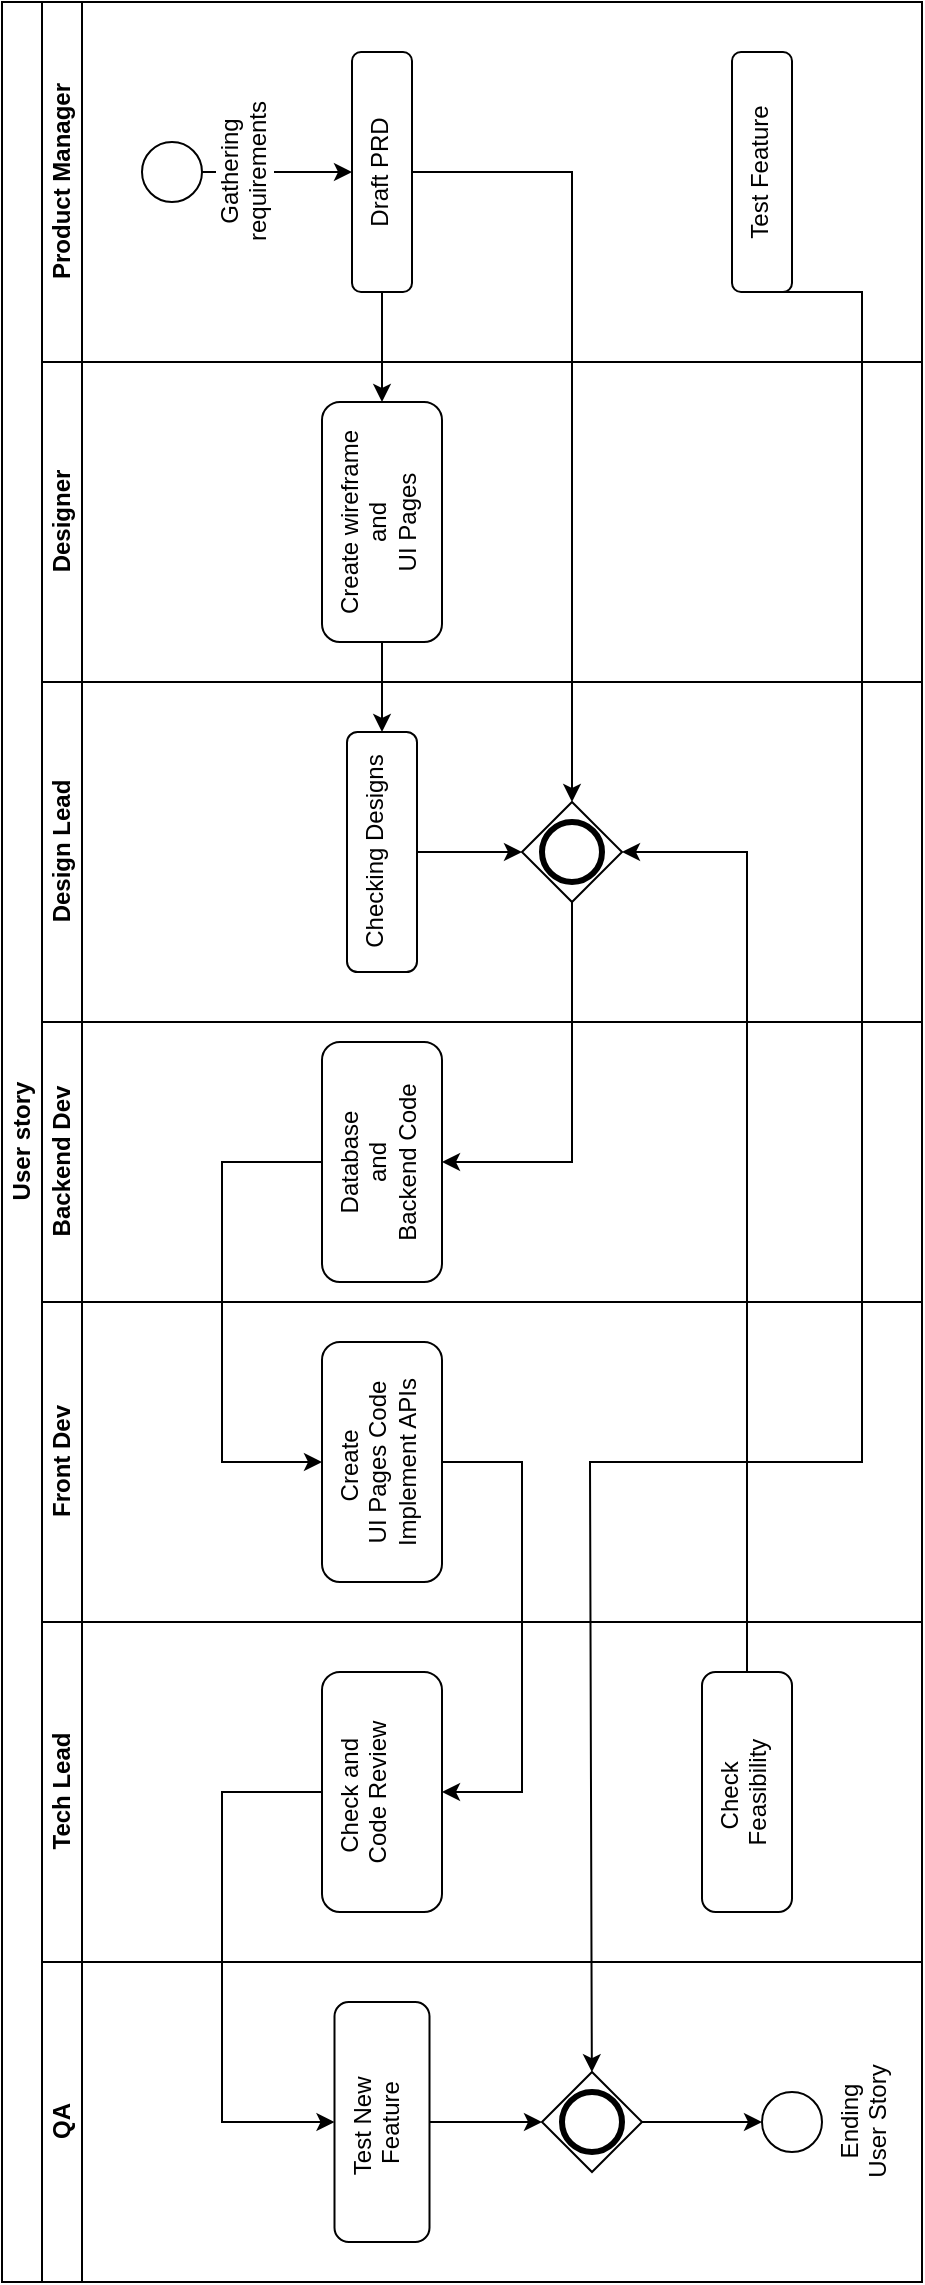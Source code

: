 <mxfile version="26.2.14">
  <diagram id="prtHgNgQTEPvFCAcTncT" name="Page-1">
    <mxGraphModel dx="1737" dy="937" grid="1" gridSize="10" guides="1" tooltips="1" connect="1" arrows="1" fold="1" page="1" pageScale="1" pageWidth="827" pageHeight="1169" background="#ffffff" math="0" shadow="0">
      <root>
        <mxCell id="0" />
        <mxCell id="1" parent="0" />
        <mxCell id="dNxyNK7c78bLwvsdeMH5-19" value="User story" style="swimlane;html=1;childLayout=stackLayout;resizeParent=1;resizeParentMax=0;horizontal=0;startSize=20;horizontalStack=0;" parent="1" vertex="1">
          <mxGeometry x="120" y="40" width="460" height="1140" as="geometry" />
        </mxCell>
        <mxCell id="dNxyNK7c78bLwvsdeMH5-20" value="Product Manager" style="swimlane;html=1;startSize=20;horizontal=0;fontSize=12;" parent="dNxyNK7c78bLwvsdeMH5-19" vertex="1">
          <mxGeometry x="20" width="440" height="180" as="geometry" />
        </mxCell>
        <mxCell id="_NAjd95ejBewOYBBOETD-31" style="edgeStyle=orthogonalEdgeStyle;rounded=0;orthogonalLoop=1;jettySize=auto;html=1;exitX=0.5;exitY=1;exitDx=0;exitDy=0;exitPerimeter=0;" edge="1" parent="dNxyNK7c78bLwvsdeMH5-20" source="s78XeC1ukGy34A1hPwvS-5" target="s78XeC1ukGy34A1hPwvS-6">
          <mxGeometry relative="1" as="geometry" />
        </mxCell>
        <mxCell id="s78XeC1ukGy34A1hPwvS-5" value="Gathering&lt;div&gt;requirements&lt;/div&gt;" style="points=[[0.145,0.145,0],[0.5,0,0],[0.855,0.145,0],[1,0.5,0],[0.855,0.855,0],[0.5,1,0],[0.145,0.855,0],[0,0.5,0]];shape=mxgraph.bpmn.event;html=1;verticalLabelPosition=bottom;labelBackgroundColor=#ffffff;verticalAlign=top;align=center;perimeter=ellipsePerimeter;outlineConnect=0;aspect=fixed;outline=standard;symbol=general;direction=east;rotation=270;" parent="dNxyNK7c78bLwvsdeMH5-20" vertex="1">
          <mxGeometry x="50" y="70" width="30" height="30" as="geometry" />
        </mxCell>
        <mxCell id="s78XeC1ukGy34A1hPwvS-6" value="Draft PRD" style="rounded=1;whiteSpace=wrap;html=1;verticalAlign=top;labelBackgroundColor=#ffffff;fillStyle=solid;direction=east;rotation=270;" parent="dNxyNK7c78bLwvsdeMH5-20" vertex="1">
          <mxGeometry x="110" y="70" width="120" height="30" as="geometry" />
        </mxCell>
        <mxCell id="_NAjd95ejBewOYBBOETD-22" value="Test Feature" style="rounded=1;whiteSpace=wrap;html=1;verticalAlign=top;labelBackgroundColor=#ffffff;fillStyle=solid;direction=east;rotation=270;" vertex="1" parent="dNxyNK7c78bLwvsdeMH5-20">
          <mxGeometry x="300" y="70" width="120" height="30" as="geometry" />
        </mxCell>
        <mxCell id="dNxyNK7c78bLwvsdeMH5-21" value="Designer" style="swimlane;html=1;startSize=20;horizontal=0;" parent="dNxyNK7c78bLwvsdeMH5-19" vertex="1">
          <mxGeometry x="20" y="180" width="440" height="160" as="geometry" />
        </mxCell>
        <mxCell id="s78XeC1ukGy34A1hPwvS-8" value="Create wireframe&lt;br&gt;and&lt;br&gt;UI Pages" style="whiteSpace=wrap;html=1;verticalAlign=top;rounded=1;labelBackgroundColor=#ffffff;direction=east;rotation=270;" parent="dNxyNK7c78bLwvsdeMH5-21" vertex="1">
          <mxGeometry x="110" y="50" width="120" height="60" as="geometry" />
        </mxCell>
        <mxCell id="dNxyNK7c78bLwvsdeMH5-22" value="Design Lead" style="swimlane;html=1;startSize=20;horizontal=0;" parent="dNxyNK7c78bLwvsdeMH5-19" vertex="1">
          <mxGeometry x="20" y="340" width="440" height="170" as="geometry" />
        </mxCell>
        <mxCell id="_NAjd95ejBewOYBBOETD-36" style="edgeStyle=orthogonalEdgeStyle;rounded=0;orthogonalLoop=1;jettySize=auto;html=1;exitX=0.5;exitY=1;exitDx=0;exitDy=0;" edge="1" parent="dNxyNK7c78bLwvsdeMH5-22" source="s78XeC1ukGy34A1hPwvS-10" target="s78XeC1ukGy34A1hPwvS-23">
          <mxGeometry relative="1" as="geometry" />
        </mxCell>
        <mxCell id="s78XeC1ukGy34A1hPwvS-10" value="Checking Designs" style="rounded=1;whiteSpace=wrap;html=1;verticalAlign=top;labelBackgroundColor=#ffffff;direction=east;rotation=270;" parent="dNxyNK7c78bLwvsdeMH5-22" vertex="1">
          <mxGeometry x="110" y="67.5" width="120" height="35" as="geometry" />
        </mxCell>
        <mxCell id="s78XeC1ukGy34A1hPwvS-23" value="" style="shape=mxgraph.bpmn.gateway2;html=1;verticalLabelPosition=bottom;labelBackgroundColor=#ffffff;verticalAlign=top;align=center;outlineConnect=0;outline=end;symbol=general;points=[[0.25,0.25,0],[0.5,0,0],[0.75,0.25,0],[1,0.5,0],[0.75,0.75,0],[0.5,1,0],[0.25,0.75,0],[0,0.5,0]];perimeter=rhombusPerimeter;direction=east;rotation=270;" parent="dNxyNK7c78bLwvsdeMH5-22" vertex="1">
          <mxGeometry x="240" y="60" width="50" height="50" as="geometry" />
        </mxCell>
        <mxCell id="s78XeC1ukGy34A1hPwvS-1" value="Backend Dev" style="swimlane;html=1;startSize=20;horizontal=0;" parent="dNxyNK7c78bLwvsdeMH5-19" vertex="1">
          <mxGeometry x="20" y="510" width="440" height="140" as="geometry" />
        </mxCell>
        <mxCell id="s78XeC1ukGy34A1hPwvS-17" value="Database&lt;div&gt;and&lt;/div&gt;&lt;div&gt;Backend Code&lt;/div&gt;" style="rounded=1;whiteSpace=wrap;html=1;verticalAlign=top;labelBackgroundColor=#ffffff;direction=east;rotation=270;" parent="s78XeC1ukGy34A1hPwvS-1" vertex="1">
          <mxGeometry x="110" y="40" width="120" height="60" as="geometry" />
        </mxCell>
        <mxCell id="_NAjd95ejBewOYBBOETD-5" value="Front Dev" style="swimlane;html=1;startSize=20;horizontal=0;" vertex="1" parent="dNxyNK7c78bLwvsdeMH5-19">
          <mxGeometry x="20" y="650" width="440" height="160" as="geometry" />
        </mxCell>
        <mxCell id="s78XeC1ukGy34A1hPwvS-30" value="Create&amp;nbsp;&lt;div&gt;UI Pages&amp;nbsp;&lt;span style=&quot;background-color: light-dark(rgb(255, 255, 255), rgb(18, 18, 18)); color: light-dark(rgb(0, 0, 0), rgb(255, 255, 255));&quot;&gt;Code&lt;br&gt;Implement APIs&lt;/span&gt;&lt;/div&gt;" style="rounded=1;whiteSpace=wrap;html=1;verticalAlign=top;labelBackgroundColor=#ffffff;direction=east;rotation=270;" parent="_NAjd95ejBewOYBBOETD-5" vertex="1">
          <mxGeometry x="110" y="50" width="120" height="60" as="geometry" />
        </mxCell>
        <mxCell id="_NAjd95ejBewOYBBOETD-33" style="edgeStyle=orthogonalEdgeStyle;rounded=0;orthogonalLoop=1;jettySize=auto;html=1;exitX=0;exitY=0.5;exitDx=0;exitDy=0;entryX=1;entryY=0.5;entryDx=0;entryDy=0;" edge="1" parent="dNxyNK7c78bLwvsdeMH5-19" source="s78XeC1ukGy34A1hPwvS-6" target="s78XeC1ukGy34A1hPwvS-8">
          <mxGeometry relative="1" as="geometry" />
        </mxCell>
        <mxCell id="_NAjd95ejBewOYBBOETD-35" style="edgeStyle=orthogonalEdgeStyle;rounded=0;orthogonalLoop=1;jettySize=auto;html=1;entryX=1;entryY=0.5;entryDx=0;entryDy=0;" edge="1" parent="dNxyNK7c78bLwvsdeMH5-19" source="s78XeC1ukGy34A1hPwvS-8" target="s78XeC1ukGy34A1hPwvS-10">
          <mxGeometry relative="1" as="geometry" />
        </mxCell>
        <mxCell id="_NAjd95ejBewOYBBOETD-37" style="edgeStyle=orthogonalEdgeStyle;rounded=0;orthogonalLoop=1;jettySize=auto;html=1;exitX=0.5;exitY=1;exitDx=0;exitDy=0;entryX=1;entryY=0.5;entryDx=0;entryDy=0;entryPerimeter=0;" edge="1" parent="dNxyNK7c78bLwvsdeMH5-19" source="s78XeC1ukGy34A1hPwvS-6" target="s78XeC1ukGy34A1hPwvS-23">
          <mxGeometry relative="1" as="geometry" />
        </mxCell>
        <mxCell id="_NAjd95ejBewOYBBOETD-39" style="edgeStyle=orthogonalEdgeStyle;rounded=0;orthogonalLoop=1;jettySize=auto;html=1;exitX=0;exitY=0.5;exitDx=0;exitDy=0;exitPerimeter=0;entryX=0.5;entryY=1;entryDx=0;entryDy=0;" edge="1" parent="dNxyNK7c78bLwvsdeMH5-19" source="s78XeC1ukGy34A1hPwvS-23" target="s78XeC1ukGy34A1hPwvS-17">
          <mxGeometry relative="1" as="geometry" />
        </mxCell>
        <mxCell id="_NAjd95ejBewOYBBOETD-40" style="edgeStyle=orthogonalEdgeStyle;rounded=0;orthogonalLoop=1;jettySize=auto;html=1;exitX=0.5;exitY=0;exitDx=0;exitDy=0;entryX=0.5;entryY=0;entryDx=0;entryDy=0;" edge="1" parent="dNxyNK7c78bLwvsdeMH5-19" source="s78XeC1ukGy34A1hPwvS-17" target="s78XeC1ukGy34A1hPwvS-30">
          <mxGeometry relative="1" as="geometry">
            <Array as="points">
              <mxPoint x="110" y="580" />
              <mxPoint x="110" y="730" />
            </Array>
          </mxGeometry>
        </mxCell>
        <mxCell id="_NAjd95ejBewOYBBOETD-7" value="Tech Lead" style="swimlane;html=1;startSize=20;horizontal=0;" vertex="1" parent="dNxyNK7c78bLwvsdeMH5-19">
          <mxGeometry x="20" y="810" width="440" height="170" as="geometry" />
        </mxCell>
        <mxCell id="_NAjd95ejBewOYBBOETD-52" value="Check and&amp;nbsp;&lt;div&gt;Code Review&lt;/div&gt;" style="rounded=1;whiteSpace=wrap;html=1;verticalAlign=top;labelBackgroundColor=#ffffff;direction=east;rotation=270;" vertex="1" parent="_NAjd95ejBewOYBBOETD-7">
          <mxGeometry x="110" y="55" width="120" height="60" as="geometry" />
        </mxCell>
        <mxCell id="_NAjd95ejBewOYBBOETD-55" value="Check&amp;nbsp;&lt;div&gt;Feasibility&lt;/div&gt;" style="rounded=1;whiteSpace=wrap;html=1;verticalAlign=top;labelBackgroundColor=#ffffff;direction=east;rotation=270;" vertex="1" parent="_NAjd95ejBewOYBBOETD-7">
          <mxGeometry x="292.5" y="62.5" width="120" height="45" as="geometry" />
        </mxCell>
        <mxCell id="_NAjd95ejBewOYBBOETD-45" style="edgeStyle=orthogonalEdgeStyle;rounded=0;orthogonalLoop=1;jettySize=auto;html=1;exitX=0;exitY=0.5;exitDx=0;exitDy=0;" edge="1" parent="dNxyNK7c78bLwvsdeMH5-19" source="_NAjd95ejBewOYBBOETD-22" target="_NAjd95ejBewOYBBOETD-18">
          <mxGeometry relative="1" as="geometry">
            <Array as="points">
              <mxPoint x="430" y="145" />
              <mxPoint x="430" y="730" />
              <mxPoint x="294" y="730" />
            </Array>
          </mxGeometry>
        </mxCell>
        <mxCell id="_NAjd95ejBewOYBBOETD-49" value="QA" style="swimlane;html=1;startSize=20;horizontal=0;" vertex="1" parent="dNxyNK7c78bLwvsdeMH5-19">
          <mxGeometry x="20" y="980" width="440" height="160" as="geometry" />
        </mxCell>
        <mxCell id="_NAjd95ejBewOYBBOETD-19" value="Test New&amp;nbsp;&lt;div&gt;Feature&lt;/div&gt;" style="rounded=1;whiteSpace=wrap;html=1;verticalAlign=top;labelBackgroundColor=#ffffff;direction=east;rotation=270;" vertex="1" parent="_NAjd95ejBewOYBBOETD-49">
          <mxGeometry x="110" y="56.25" width="120" height="47.5" as="geometry" />
        </mxCell>
        <mxCell id="_NAjd95ejBewOYBBOETD-18" value="" style="shape=mxgraph.bpmn.gateway2;html=1;verticalLabelPosition=bottom;labelBackgroundColor=#ffffff;verticalAlign=top;align=center;outlineConnect=0;outline=end;symbol=general;points=[[0.25,0.25,0],[0.5,0,0],[0.75,0.25,0],[1,0.5,0],[0.75,0.75,0],[0.5,1,0],[0.25,0.75,0],[0,0.5,0]];perimeter=rhombusPerimeter;direction=east;rotation=270;" vertex="1" parent="_NAjd95ejBewOYBBOETD-49">
          <mxGeometry x="250" y="55" width="50" height="50" as="geometry" />
        </mxCell>
        <mxCell id="_NAjd95ejBewOYBBOETD-44" style="edgeStyle=orthogonalEdgeStyle;rounded=0;orthogonalLoop=1;jettySize=auto;html=1;exitX=0.5;exitY=1;exitDx=0;exitDy=0;entryX=0.5;entryY=0;entryDx=0;entryDy=0;entryPerimeter=0;" edge="1" parent="_NAjd95ejBewOYBBOETD-49" source="_NAjd95ejBewOYBBOETD-19" target="_NAjd95ejBewOYBBOETD-18">
          <mxGeometry relative="1" as="geometry" />
        </mxCell>
        <mxCell id="s78XeC1ukGy34A1hPwvS-19" value="Ending&lt;br&gt;User Story" style="points=[[0.145,0.145,0],[0.5,0,0],[0.855,0.145,0],[1,0.5,0],[0.855,0.855,0],[0.5,1,0],[0.145,0.855,0],[0,0.5,0]];shape=mxgraph.bpmn.event;html=1;verticalLabelPosition=bottom;labelBackgroundColor=#ffffff;verticalAlign=top;align=center;perimeter=ellipsePerimeter;outlineConnect=0;aspect=fixed;outline=standard;symbol=general;direction=east;rotation=270;" parent="_NAjd95ejBewOYBBOETD-49" vertex="1">
          <mxGeometry x="360" y="65" width="30" height="30" as="geometry" />
        </mxCell>
        <mxCell id="_NAjd95ejBewOYBBOETD-48" value="" style="edgeStyle=orthogonalEdgeStyle;rounded=0;orthogonalLoop=1;jettySize=auto;html=1;" edge="1" parent="_NAjd95ejBewOYBBOETD-49" source="_NAjd95ejBewOYBBOETD-18" target="s78XeC1ukGy34A1hPwvS-19">
          <mxGeometry relative="1" as="geometry" />
        </mxCell>
        <mxCell id="_NAjd95ejBewOYBBOETD-53" style="edgeStyle=orthogonalEdgeStyle;rounded=0;orthogonalLoop=1;jettySize=auto;html=1;exitX=0.5;exitY=1;exitDx=0;exitDy=0;entryX=0.5;entryY=1;entryDx=0;entryDy=0;" edge="1" parent="dNxyNK7c78bLwvsdeMH5-19" source="s78XeC1ukGy34A1hPwvS-30" target="_NAjd95ejBewOYBBOETD-52">
          <mxGeometry relative="1" as="geometry">
            <Array as="points">
              <mxPoint x="260" y="730" />
              <mxPoint x="260" y="895" />
            </Array>
          </mxGeometry>
        </mxCell>
        <mxCell id="_NAjd95ejBewOYBBOETD-54" style="edgeStyle=orthogonalEdgeStyle;rounded=0;orthogonalLoop=1;jettySize=auto;html=1;exitX=0.5;exitY=0;exitDx=0;exitDy=0;entryX=0.5;entryY=0;entryDx=0;entryDy=0;" edge="1" parent="dNxyNK7c78bLwvsdeMH5-19" source="_NAjd95ejBewOYBBOETD-52" target="_NAjd95ejBewOYBBOETD-19">
          <mxGeometry relative="1" as="geometry">
            <Array as="points">
              <mxPoint x="110" y="895" />
              <mxPoint x="110" y="1060" />
            </Array>
          </mxGeometry>
        </mxCell>
        <mxCell id="_NAjd95ejBewOYBBOETD-56" style="edgeStyle=orthogonalEdgeStyle;rounded=0;orthogonalLoop=1;jettySize=auto;html=1;exitX=1;exitY=0.5;exitDx=0;exitDy=0;entryX=0.5;entryY=1;entryDx=0;entryDy=0;entryPerimeter=0;" edge="1" parent="dNxyNK7c78bLwvsdeMH5-19" source="_NAjd95ejBewOYBBOETD-55" target="s78XeC1ukGy34A1hPwvS-23">
          <mxGeometry relative="1" as="geometry" />
        </mxCell>
      </root>
    </mxGraphModel>
  </diagram>
</mxfile>

